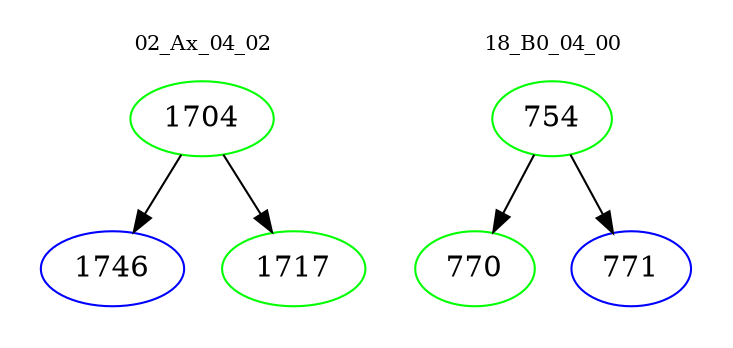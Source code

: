 digraph{
subgraph cluster_0 {
color = white
label = "02_Ax_04_02";
fontsize=10;
T0_1704 [label="1704", color="green"]
T0_1704 -> T0_1746 [color="black"]
T0_1746 [label="1746", color="blue"]
T0_1704 -> T0_1717 [color="black"]
T0_1717 [label="1717", color="green"]
}
subgraph cluster_1 {
color = white
label = "18_B0_04_00";
fontsize=10;
T1_754 [label="754", color="green"]
T1_754 -> T1_770 [color="black"]
T1_770 [label="770", color="green"]
T1_754 -> T1_771 [color="black"]
T1_771 [label="771", color="blue"]
}
}
